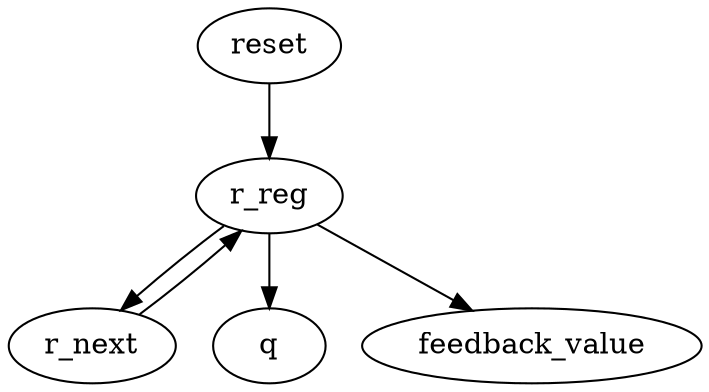 strict digraph "" {
	r_reg -> r_next	[weight=1.0];
	r_reg -> q	[weight=2.0];
	r_reg -> feedback_value	[weight=2.0];
	r_next -> r_reg	[weight=1.0];
	reset -> r_reg	[weight=2.0];
}
